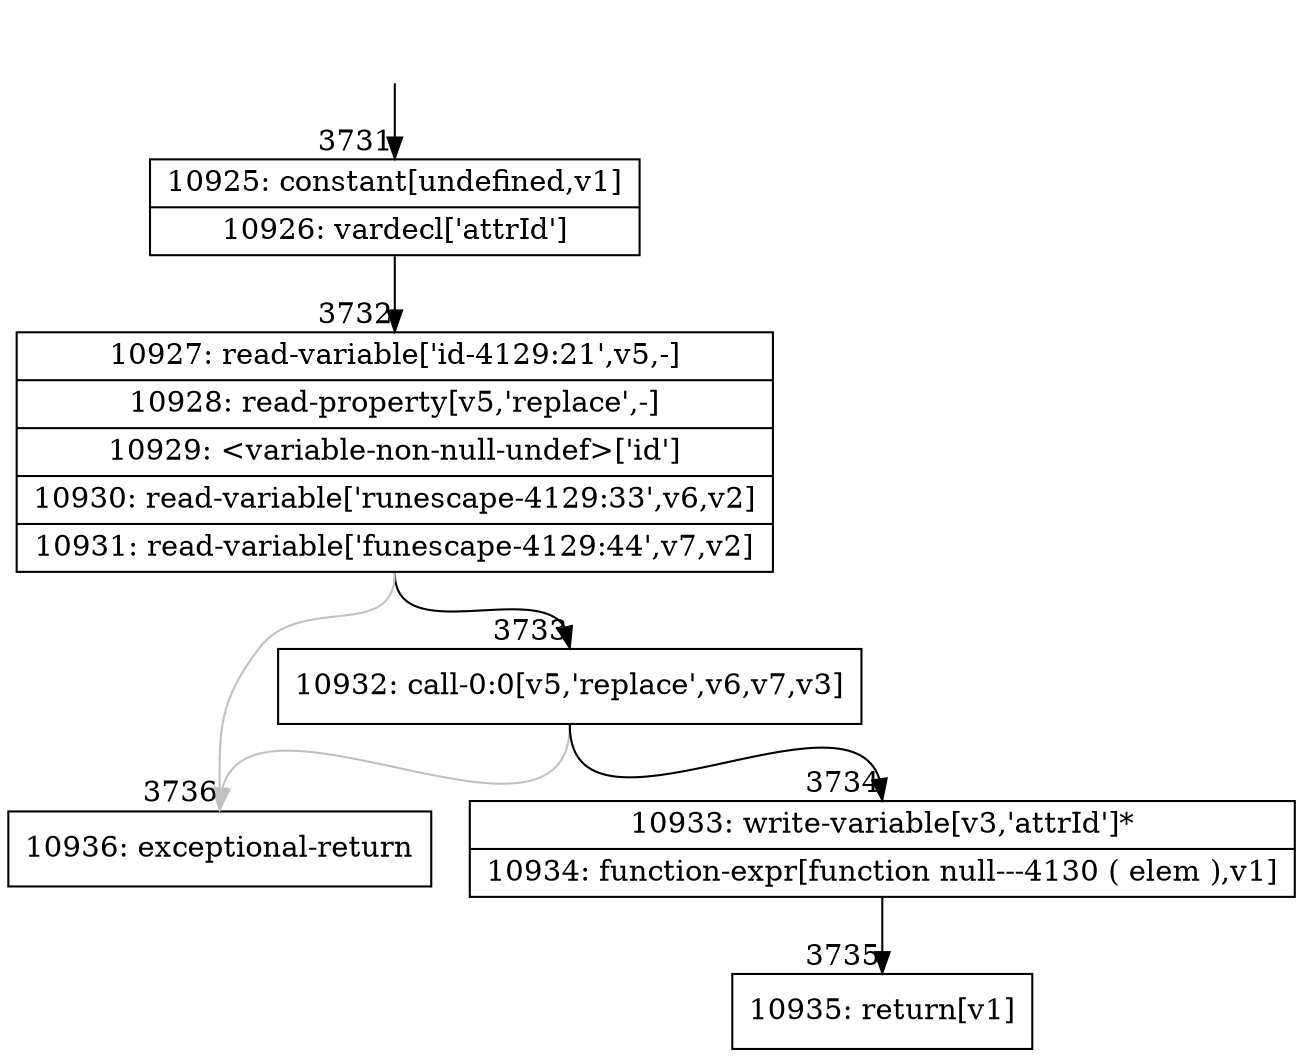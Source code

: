 digraph {
rankdir="TD"
BB_entry245[shape=none,label=""];
BB_entry245 -> BB3731 [tailport=s, headport=n, headlabel="    3731"]
BB3731 [shape=record label="{10925: constant[undefined,v1]|10926: vardecl['attrId']}" ] 
BB3731 -> BB3732 [tailport=s, headport=n, headlabel="      3732"]
BB3732 [shape=record label="{10927: read-variable['id-4129:21',v5,-]|10928: read-property[v5,'replace',-]|10929: \<variable-non-null-undef\>['id']|10930: read-variable['runescape-4129:33',v6,v2]|10931: read-variable['funescape-4129:44',v7,v2]}" ] 
BB3732 -> BB3733 [tailport=s, headport=n, headlabel="      3733"]
BB3732 -> BB3736 [tailport=s, headport=n, color=gray, headlabel="      3736"]
BB3733 [shape=record label="{10932: call-0:0[v5,'replace',v6,v7,v3]}" ] 
BB3733 -> BB3734 [tailport=s, headport=n, headlabel="      3734"]
BB3733 -> BB3736 [tailport=s, headport=n, color=gray]
BB3734 [shape=record label="{10933: write-variable[v3,'attrId']*|10934: function-expr[function null---4130 ( elem ),v1]}" ] 
BB3734 -> BB3735 [tailport=s, headport=n, headlabel="      3735"]
BB3735 [shape=record label="{10935: return[v1]}" ] 
BB3736 [shape=record label="{10936: exceptional-return}" ] 
}
